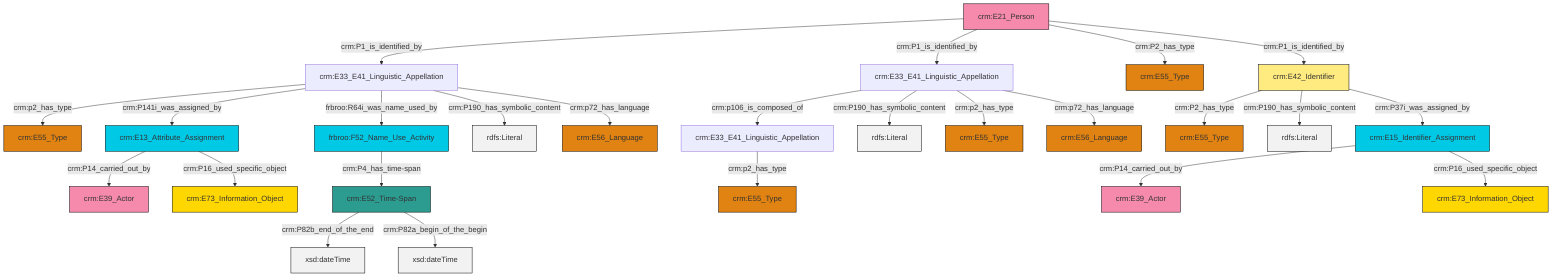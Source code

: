 graph TD
classDef Literal fill:#f2f2f2,stroke:#000000;
classDef CRM_Entity fill:#FFFFFF,stroke:#000000;
classDef Temporal_Entity fill:#00C9E6, stroke:#000000;
classDef Type fill:#E18312, stroke:#000000;
classDef Time-Span fill:#2C9C91, stroke:#000000;
classDef Appellation fill:#FFEB7F, stroke:#000000;
classDef Place fill:#008836, stroke:#000000;
classDef Persistent_Item fill:#B266B2, stroke:#000000;
classDef Conceptual_Object fill:#FFD700, stroke:#000000;
classDef Physical_Thing fill:#D2B48C, stroke:#000000;
classDef Actor fill:#f58aad, stroke:#000000;
classDef PC_Classes fill:#4ce600, stroke:#000000;
classDef Multi fill:#cccccc,stroke:#000000;

8["crm:E13_Attribute_Assignment"]:::Temporal_Entity -->|crm:P14_carried_out_by| 9["crm:E39_Actor"]:::Actor
8["crm:E13_Attribute_Assignment"]:::Temporal_Entity -->|crm:P16_used_specific_object| 10["crm:E73_Information_Object"]:::Conceptual_Object
11["crm:E33_E41_Linguistic_Appellation"]:::Default -->|crm:p2_has_type| 12["crm:E55_Type"]:::Type
13["crm:E52_Time-Span"]:::Time-Span -->|crm:P82b_end_of_the_end| 14[xsd:dateTime]:::Literal
15["crm:E42_Identifier"]:::Appellation -->|crm:P2_has_type| 6["crm:E55_Type"]:::Type
16["crm:E15_Identifier_Assignment"]:::Temporal_Entity -->|crm:P14_carried_out_by| 17["crm:E39_Actor"]:::Actor
4["crm:E33_E41_Linguistic_Appellation"]:::Default -->|crm:p106_is_composed_of| 19["crm:E33_E41_Linguistic_Appellation"]:::Default
13["crm:E52_Time-Span"]:::Time-Span -->|crm:P82a_begin_of_the_begin| 26[xsd:dateTime]:::Literal
34["crm:E21_Person"]:::Actor -->|crm:P1_is_identified_by| 11["crm:E33_E41_Linguistic_Appellation"]:::Default
23["frbroo:F52_Name_Use_Activity"]:::Temporal_Entity -->|crm:P4_has_time-span| 13["crm:E52_Time-Span"]:::Time-Span
34["crm:E21_Person"]:::Actor -->|crm:P1_is_identified_by| 4["crm:E33_E41_Linguistic_Appellation"]:::Default
11["crm:E33_E41_Linguistic_Appellation"]:::Default -->|crm:P141i_was_assigned_by| 8["crm:E13_Attribute_Assignment"]:::Temporal_Entity
11["crm:E33_E41_Linguistic_Appellation"]:::Default -->|frbroo:R64i_was_name_used_by| 23["frbroo:F52_Name_Use_Activity"]:::Temporal_Entity
4["crm:E33_E41_Linguistic_Appellation"]:::Default -->|crm:P190_has_symbolic_content| 38[rdfs:Literal]:::Literal
15["crm:E42_Identifier"]:::Appellation -->|crm:P190_has_symbolic_content| 42[rdfs:Literal]:::Literal
11["crm:E33_E41_Linguistic_Appellation"]:::Default -->|crm:P190_has_symbolic_content| 43[rdfs:Literal]:::Literal
4["crm:E33_E41_Linguistic_Appellation"]:::Default -->|crm:p2_has_type| 0["crm:E55_Type"]:::Type
11["crm:E33_E41_Linguistic_Appellation"]:::Default -->|crm:p72_has_language| 28["crm:E56_Language"]:::Type
34["crm:E21_Person"]:::Actor -->|crm:P2_has_type| 39["crm:E55_Type"]:::Type
15["crm:E42_Identifier"]:::Appellation -->|crm:P37i_was_assigned_by| 16["crm:E15_Identifier_Assignment"]:::Temporal_Entity
19["crm:E33_E41_Linguistic_Appellation"]:::Default -->|crm:p2_has_type| 20["crm:E55_Type"]:::Type
34["crm:E21_Person"]:::Actor -->|crm:P1_is_identified_by| 15["crm:E42_Identifier"]:::Appellation
16["crm:E15_Identifier_Assignment"]:::Temporal_Entity -->|crm:P16_used_specific_object| 32["crm:E73_Information_Object"]:::Conceptual_Object
4["crm:E33_E41_Linguistic_Appellation"]:::Default -->|crm:p72_has_language| 2["crm:E56_Language"]:::Type